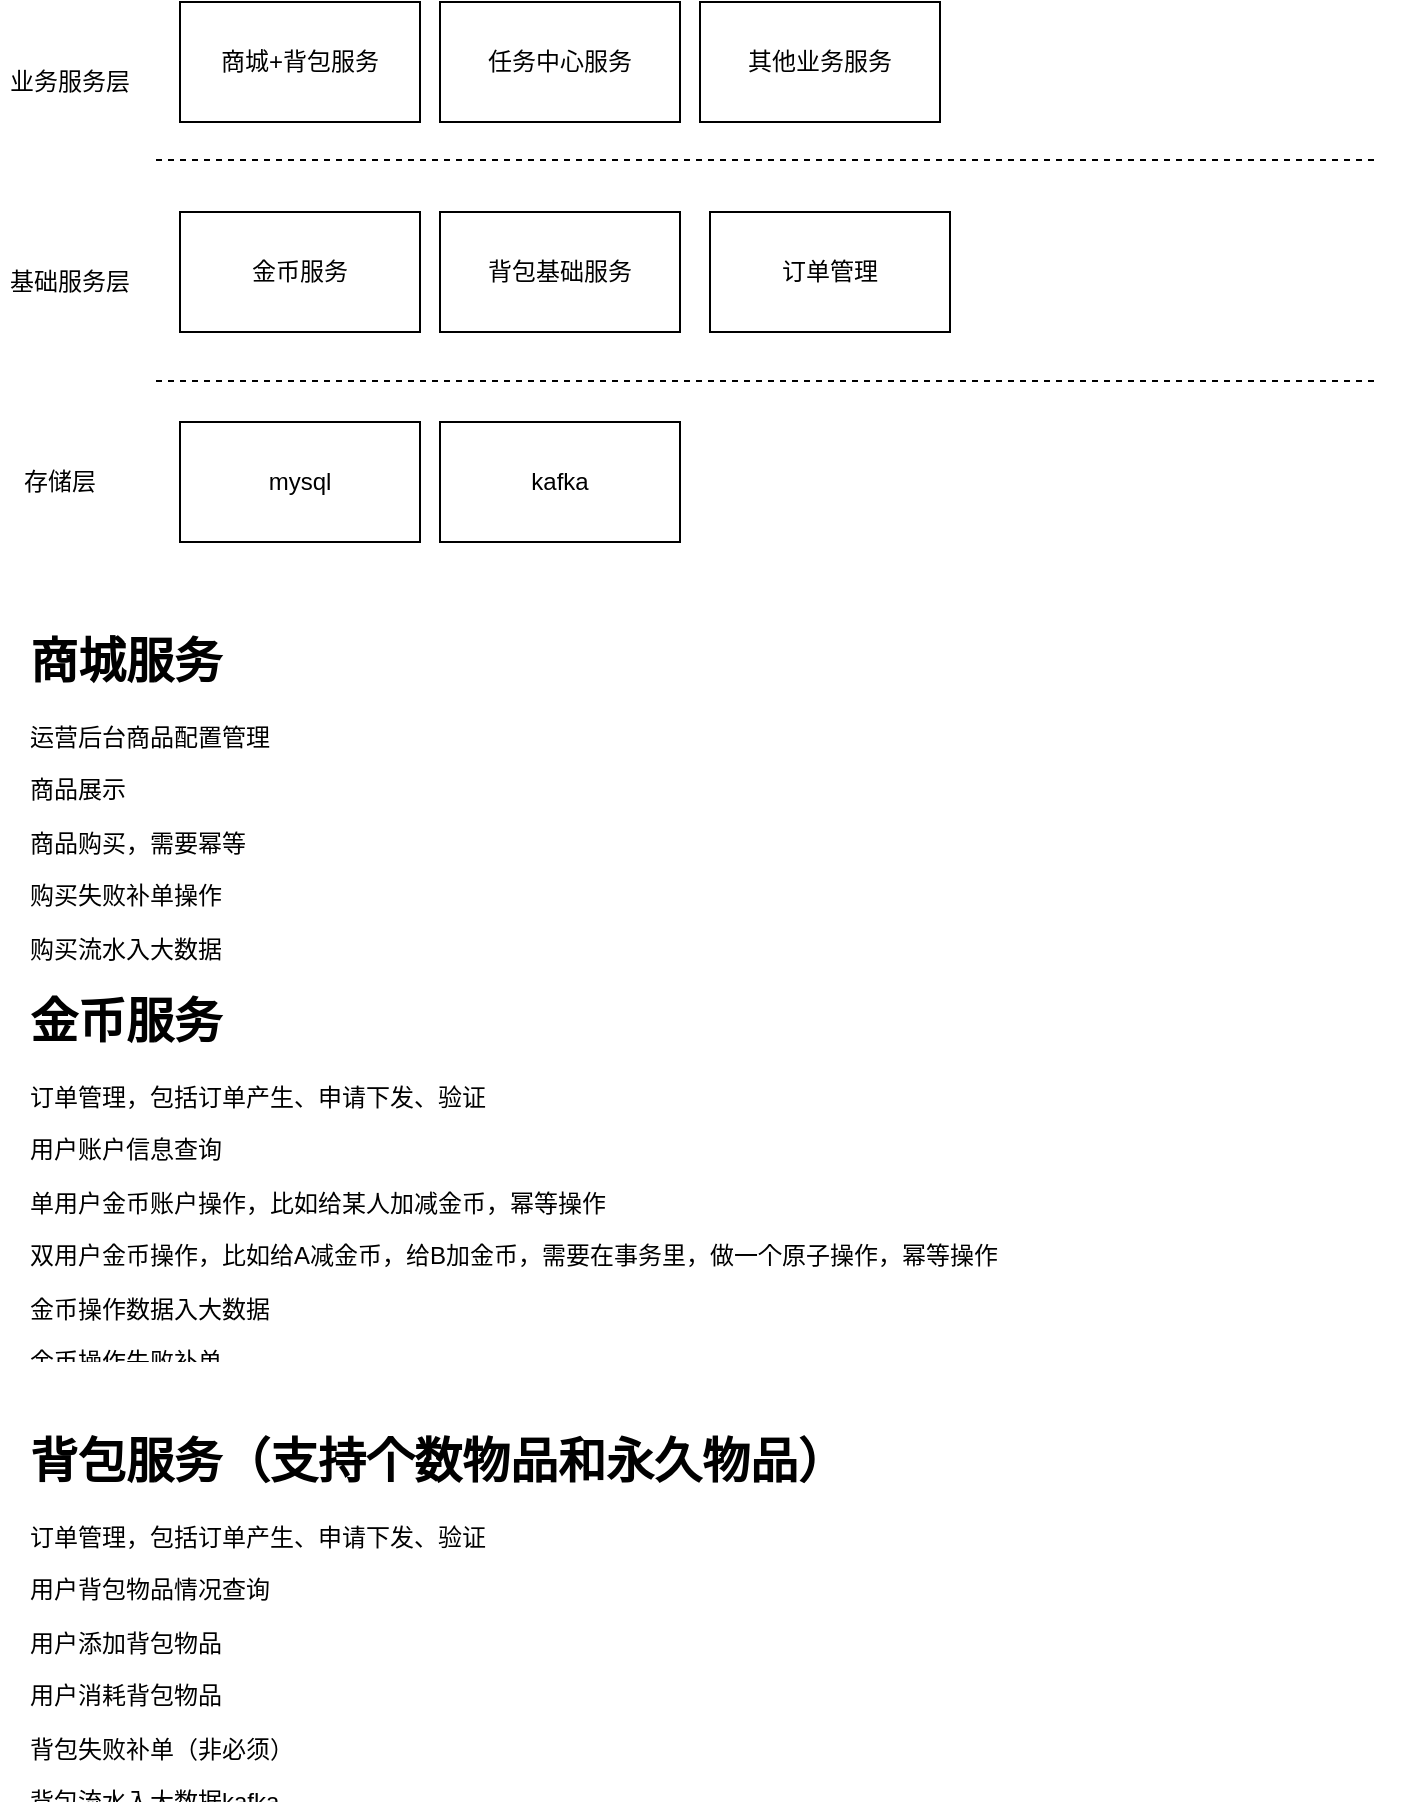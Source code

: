 <mxfile version="10.6.7" type="github"><diagram id="Jo1-Ku6HpwBgavtEXRWx" name="Page-1"><mxGraphModel dx="1158" dy="668" grid="1" gridSize="10" guides="1" tooltips="1" connect="1" arrows="1" fold="1" page="1" pageScale="1" pageWidth="827" pageHeight="1169" math="0" shadow="0"><root><mxCell id="0"/><mxCell id="1" parent="0"/><mxCell id="JztJerfm16Y7FvsG_e-f-1" value="商城+背包服务" style="rounded=0;whiteSpace=wrap;html=1;" vertex="1" parent="1"><mxGeometry x="120" y="280" width="120" height="60" as="geometry"/></mxCell><mxCell id="JztJerfm16Y7FvsG_e-f-9" value="任务中心服务" style="rounded=0;whiteSpace=wrap;html=1;" vertex="1" parent="1"><mxGeometry x="250" y="280" width="120" height="60" as="geometry"/></mxCell><mxCell id="JztJerfm16Y7FvsG_e-f-14" value="订单管理" style="rounded=0;whiteSpace=wrap;html=1;" vertex="1" parent="1"><mxGeometry x="385" y="385" width="120" height="60" as="geometry"/></mxCell><mxCell id="JztJerfm16Y7FvsG_e-f-16" value="kafka" style="rounded=0;whiteSpace=wrap;html=1;" vertex="1" parent="1"><mxGeometry x="250" y="490" width="120" height="60" as="geometry"/></mxCell><mxCell id="JztJerfm16Y7FvsG_e-f-17" value="mysql" style="rounded=0;whiteSpace=wrap;html=1;" vertex="1" parent="1"><mxGeometry x="120" y="490" width="120" height="60" as="geometry"/></mxCell><mxCell id="JztJerfm16Y7FvsG_e-f-19" value="其他业务服务" style="rounded=0;whiteSpace=wrap;html=1;" vertex="1" parent="1"><mxGeometry x="380" y="280" width="120" height="60" as="geometry"/></mxCell><mxCell id="JztJerfm16Y7FvsG_e-f-21" value="" style="endArrow=none;dashed=1;html=1;" edge="1" parent="1"><mxGeometry width="50" height="50" relative="1" as="geometry"><mxPoint x="108" y="359" as="sourcePoint"/><mxPoint x="718" y="359" as="targetPoint"/></mxGeometry></mxCell><mxCell id="JztJerfm16Y7FvsG_e-f-22" value="" style="endArrow=none;dashed=1;html=1;" edge="1" parent="1"><mxGeometry width="50" height="50" relative="1" as="geometry"><mxPoint x="108" y="469.5" as="sourcePoint"/><mxPoint x="718" y="469.5" as="targetPoint"/></mxGeometry></mxCell><mxCell id="JztJerfm16Y7FvsG_e-f-23" value="业务服务层" style="text;html=1;strokeColor=none;fillColor=none;align=center;verticalAlign=middle;whiteSpace=wrap;rounded=0;" vertex="1" parent="1"><mxGeometry x="30" y="310" width="70" height="20" as="geometry"/></mxCell><mxCell id="JztJerfm16Y7FvsG_e-f-24" value="基础服务层" style="text;html=1;strokeColor=none;fillColor=none;align=center;verticalAlign=middle;whiteSpace=wrap;rounded=0;" vertex="1" parent="1"><mxGeometry x="30" y="410" width="70" height="20" as="geometry"/></mxCell><mxCell id="JztJerfm16Y7FvsG_e-f-25" value="存储层" style="text;html=1;strokeColor=none;fillColor=none;align=center;verticalAlign=middle;whiteSpace=wrap;rounded=0;" vertex="1" parent="1"><mxGeometry x="40" y="510" width="40" height="20" as="geometry"/></mxCell><mxCell id="JztJerfm16Y7FvsG_e-f-26" value="金币服务" style="rounded=0;whiteSpace=wrap;html=1;" vertex="1" parent="1"><mxGeometry x="120" y="385" width="120" height="60" as="geometry"/></mxCell><mxCell id="JztJerfm16Y7FvsG_e-f-27" value="背包基础服务" style="rounded=0;whiteSpace=wrap;html=1;" vertex="1" parent="1"><mxGeometry x="250" y="385" width="120" height="60" as="geometry"/></mxCell><mxCell id="JztJerfm16Y7FvsG_e-f-28" value="&lt;h1&gt;商城服务&lt;/h1&gt;&lt;p&gt;运营后台商品配置管理&lt;/p&gt;&lt;p&gt;商品展示&lt;/p&gt;&lt;p&gt;&lt;span&gt;商品购买，需要幂等&lt;/span&gt;&lt;br&gt;&lt;/p&gt;&lt;p&gt;购买失败补单操作&lt;/p&gt;&lt;p&gt;购买流水入大数据&lt;/p&gt;" style="text;html=1;strokeColor=none;fillColor=none;spacing=5;spacingTop=-20;whiteSpace=wrap;overflow=hidden;rounded=0;" vertex="1" parent="1"><mxGeometry x="40" y="590" width="690" height="180" as="geometry"/></mxCell><mxCell id="JztJerfm16Y7FvsG_e-f-29" value="&lt;h1&gt;金币服务&lt;/h1&gt;&lt;p&gt;订单管理，包括订单产生、申请下发、验证&lt;/p&gt;&lt;p&gt;用户账户信息查询&lt;/p&gt;&lt;p&gt;单用户金币账户操作，比如给某人加减金币，幂等操作&lt;/p&gt;&lt;p&gt;&lt;span&gt;双用户金币操作，比如给A减金币，给B加金币，需要在事务里，做一个原子操作，幂等操作&amp;nbsp;&lt;/span&gt;&lt;/p&gt;&lt;p&gt;金币操作数据入大数据&lt;/p&gt;&lt;p&gt;金币操作失败补单&lt;/p&gt;" style="text;html=1;strokeColor=none;fillColor=none;spacing=5;spacingTop=-20;whiteSpace=wrap;overflow=hidden;rounded=0;" vertex="1" parent="1"><mxGeometry x="40" y="770" width="690" height="190" as="geometry"/></mxCell><mxCell id="JztJerfm16Y7FvsG_e-f-30" value="&lt;h1&gt;背包服务（支持个数物品和永久物品）&lt;/h1&gt;&lt;p&gt;订单管理，包括订单产生、申请下发、验证&lt;/p&gt;&lt;p&gt;用户背包物品情况查询&lt;/p&gt;&lt;p&gt;用户添加背包物品&lt;/p&gt;&lt;p&gt;用户消耗背包物品&lt;/p&gt;&lt;p&gt;背包失败补单（非必须）&lt;/p&gt;&lt;p&gt;背包流水入大数据kafka&lt;/p&gt;&lt;p&gt;&lt;br&gt;&lt;/p&gt;&lt;p&gt;&lt;br&gt;&lt;/p&gt;&lt;p&gt;&lt;br&gt;&lt;/p&gt;&lt;p&gt;&lt;br&gt;&lt;/p&gt;&lt;p&gt;&lt;br&gt;&lt;/p&gt;" style="text;html=1;strokeColor=none;fillColor=none;spacing=5;spacingTop=-20;whiteSpace=wrap;overflow=hidden;rounded=0;" vertex="1" parent="1"><mxGeometry x="40" y="990" width="690" height="190" as="geometry"/></mxCell></root></mxGraphModel></diagram></mxfile>